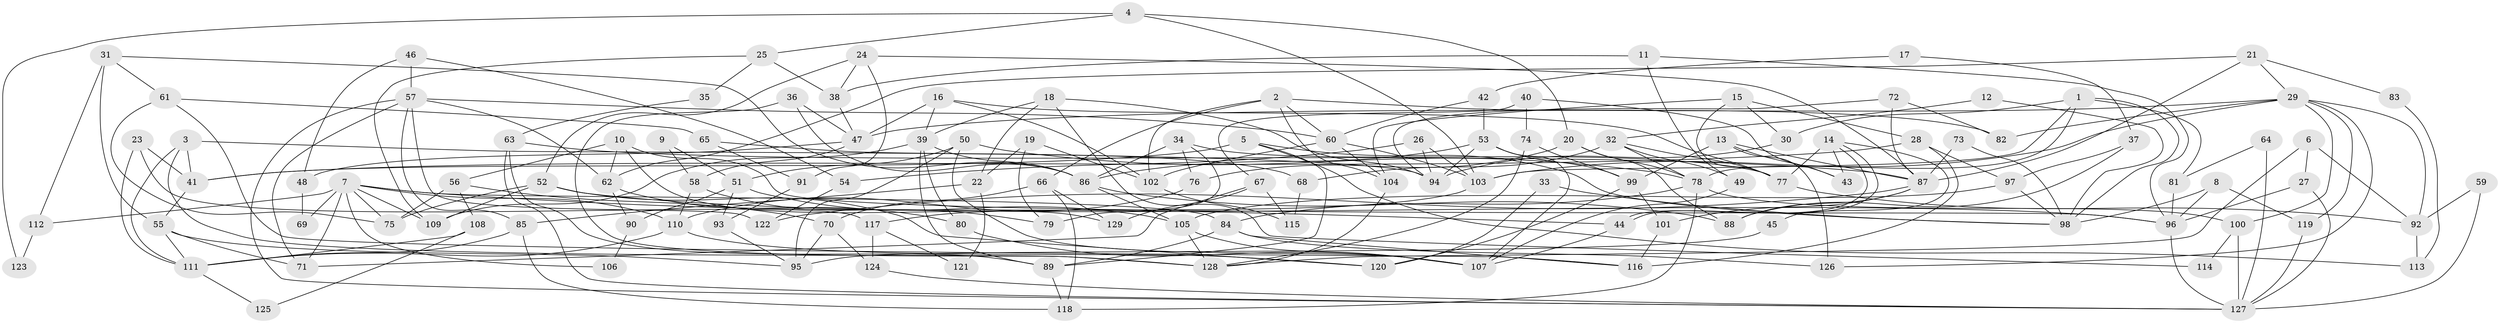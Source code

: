 // Generated by graph-tools (version 1.1) at 2025/14/03/09/25 04:14:50]
// undirected, 129 vertices, 258 edges
graph export_dot {
graph [start="1"]
  node [color=gray90,style=filled];
  1;
  2;
  3;
  4;
  5;
  6;
  7;
  8;
  9;
  10;
  11;
  12;
  13;
  14;
  15;
  16;
  17;
  18;
  19;
  20;
  21;
  22;
  23;
  24;
  25;
  26;
  27;
  28;
  29;
  30;
  31;
  32;
  33;
  34;
  35;
  36;
  37;
  38;
  39;
  40;
  41;
  42;
  43;
  44;
  45;
  46;
  47;
  48;
  49;
  50;
  51;
  52;
  53;
  54;
  55;
  56;
  57;
  58;
  59;
  60;
  61;
  62;
  63;
  64;
  65;
  66;
  67;
  68;
  69;
  70;
  71;
  72;
  73;
  74;
  75;
  76;
  77;
  78;
  79;
  80;
  81;
  82;
  83;
  84;
  85;
  86;
  87;
  88;
  89;
  90;
  91;
  92;
  93;
  94;
  95;
  96;
  97;
  98;
  99;
  100;
  101;
  102;
  103;
  104;
  105;
  106;
  107;
  108;
  109;
  110;
  111;
  112;
  113;
  114;
  115;
  116;
  117;
  118;
  119;
  120;
  121;
  122;
  123;
  124;
  125;
  126;
  127;
  128;
  129;
  1 -- 103;
  1 -- 98;
  1 -- 30;
  1 -- 78;
  1 -- 81;
  2 -- 104;
  2 -- 102;
  2 -- 60;
  2 -- 66;
  2 -- 82;
  3 -- 41;
  3 -- 111;
  3 -- 94;
  3 -- 128;
  4 -- 103;
  4 -- 20;
  4 -- 25;
  4 -- 123;
  5 -- 89;
  5 -- 41;
  5 -- 98;
  5 -- 113;
  6 -- 128;
  6 -- 27;
  6 -- 92;
  7 -- 75;
  7 -- 110;
  7 -- 44;
  7 -- 69;
  7 -- 71;
  7 -- 84;
  7 -- 106;
  7 -- 109;
  7 -- 112;
  8 -- 119;
  8 -- 96;
  8 -- 98;
  9 -- 58;
  9 -- 51;
  10 -- 96;
  10 -- 62;
  10 -- 56;
  10 -- 129;
  11 -- 96;
  11 -- 38;
  11 -- 49;
  12 -- 32;
  12 -- 98;
  13 -- 99;
  13 -- 87;
  13 -- 43;
  13 -- 126;
  14 -- 77;
  14 -- 44;
  14 -- 44;
  14 -- 43;
  14 -- 45;
  15 -- 30;
  15 -- 77;
  15 -- 28;
  15 -- 104;
  16 -- 39;
  16 -- 47;
  16 -- 77;
  16 -- 102;
  17 -- 37;
  17 -- 42;
  18 -- 39;
  18 -- 94;
  18 -- 22;
  18 -- 114;
  19 -- 102;
  19 -- 79;
  19 -- 22;
  20 -- 76;
  20 -- 78;
  20 -- 88;
  21 -- 62;
  21 -- 29;
  21 -- 83;
  21 -- 87;
  22 -- 85;
  22 -- 121;
  23 -- 111;
  23 -- 41;
  23 -- 117;
  24 -- 87;
  24 -- 38;
  24 -- 52;
  24 -- 91;
  25 -- 109;
  25 -- 35;
  25 -- 38;
  26 -- 94;
  26 -- 103;
  26 -- 54;
  27 -- 96;
  27 -- 127;
  28 -- 116;
  28 -- 41;
  28 -- 97;
  29 -- 126;
  29 -- 92;
  29 -- 47;
  29 -- 82;
  29 -- 100;
  29 -- 103;
  29 -- 119;
  30 -- 94;
  31 -- 86;
  31 -- 61;
  31 -- 55;
  31 -- 112;
  32 -- 49;
  32 -- 78;
  32 -- 68;
  32 -- 77;
  33 -- 120;
  33 -- 98;
  34 -- 86;
  34 -- 77;
  34 -- 76;
  34 -- 79;
  35 -- 63;
  36 -- 86;
  36 -- 128;
  36 -- 47;
  37 -- 97;
  37 -- 88;
  38 -- 47;
  39 -- 89;
  39 -- 86;
  39 -- 80;
  39 -- 109;
  40 -- 74;
  40 -- 43;
  40 -- 67;
  41 -- 55;
  42 -- 60;
  42 -- 53;
  44 -- 107;
  45 -- 95;
  46 -- 57;
  46 -- 54;
  46 -- 48;
  47 -- 48;
  47 -- 58;
  48 -- 69;
  49 -- 107;
  50 -- 78;
  50 -- 107;
  50 -- 51;
  50 -- 95;
  51 -- 105;
  51 -- 90;
  51 -- 93;
  52 -- 109;
  52 -- 75;
  52 -- 96;
  52 -- 120;
  53 -- 86;
  53 -- 107;
  53 -- 94;
  53 -- 99;
  54 -- 122;
  55 -- 71;
  55 -- 95;
  55 -- 111;
  56 -- 70;
  56 -- 75;
  56 -- 108;
  57 -- 85;
  57 -- 60;
  57 -- 62;
  57 -- 71;
  57 -- 122;
  57 -- 127;
  58 -- 110;
  58 -- 79;
  59 -- 127;
  59 -- 92;
  60 -- 103;
  60 -- 102;
  60 -- 104;
  61 -- 65;
  61 -- 75;
  61 -- 116;
  62 -- 80;
  62 -- 90;
  63 -- 87;
  63 -- 127;
  63 -- 89;
  64 -- 81;
  64 -- 127;
  65 -- 91;
  65 -- 68;
  66 -- 129;
  66 -- 70;
  66 -- 118;
  67 -- 71;
  67 -- 115;
  67 -- 129;
  68 -- 115;
  70 -- 95;
  70 -- 124;
  72 -- 82;
  72 -- 94;
  72 -- 87;
  73 -- 87;
  73 -- 98;
  74 -- 128;
  74 -- 99;
  76 -- 110;
  77 -- 92;
  78 -- 84;
  78 -- 100;
  78 -- 118;
  80 -- 107;
  81 -- 96;
  83 -- 113;
  84 -- 89;
  84 -- 116;
  84 -- 126;
  85 -- 118;
  85 -- 111;
  86 -- 105;
  86 -- 88;
  87 -- 88;
  87 -- 101;
  87 -- 122;
  89 -- 118;
  90 -- 106;
  91 -- 93;
  92 -- 113;
  93 -- 95;
  96 -- 127;
  97 -- 98;
  97 -- 105;
  99 -- 101;
  99 -- 120;
  100 -- 114;
  100 -- 127;
  101 -- 116;
  102 -- 115;
  103 -- 117;
  104 -- 128;
  105 -- 128;
  105 -- 107;
  108 -- 111;
  108 -- 125;
  110 -- 111;
  110 -- 120;
  111 -- 125;
  112 -- 123;
  117 -- 124;
  117 -- 121;
  119 -- 127;
  124 -- 127;
}
